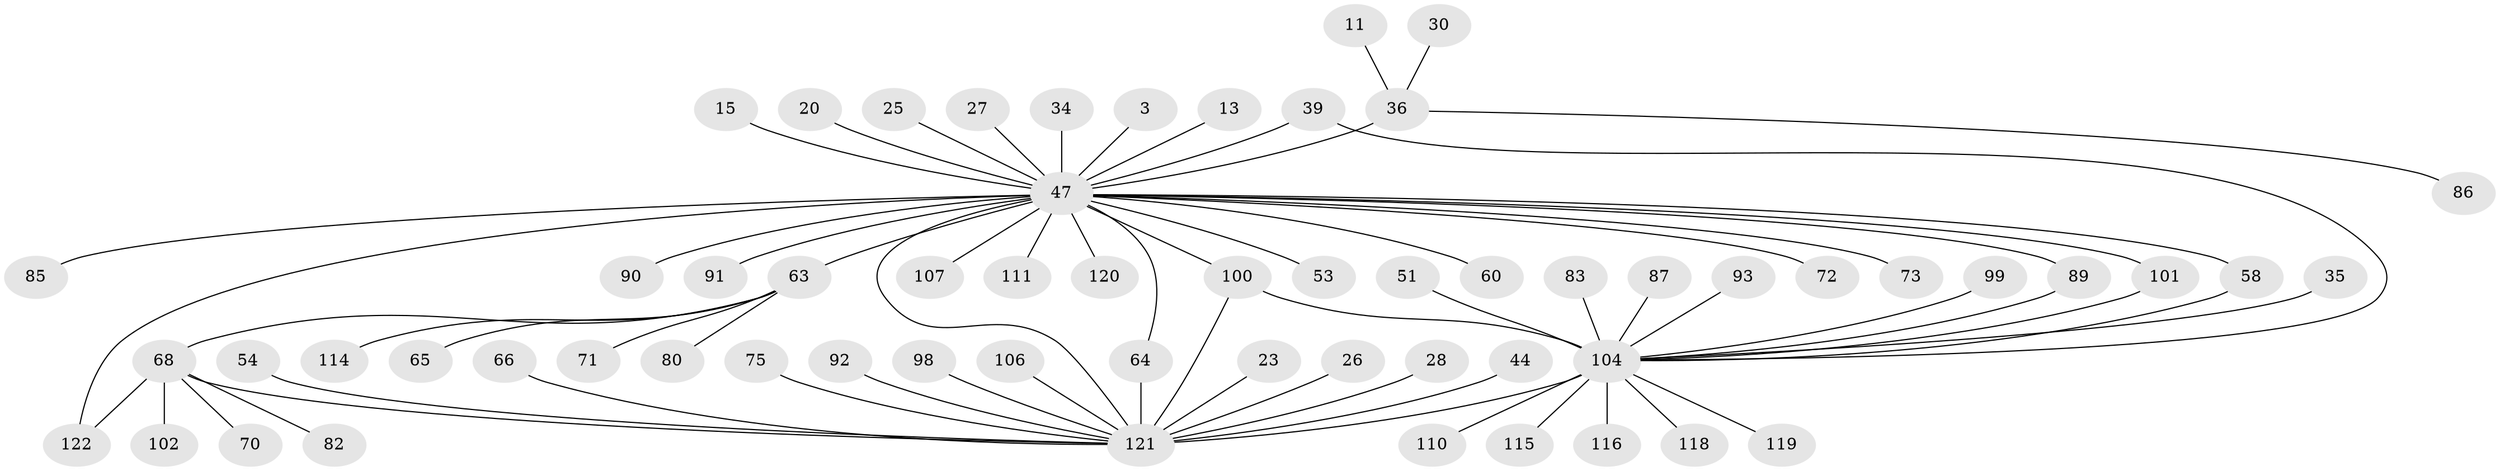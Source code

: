 // original degree distribution, {30: 0.00819672131147541, 4: 0.09016393442622951, 1: 0.5327868852459017, 9: 0.02459016393442623, 5: 0.05737704918032787, 11: 0.00819672131147541, 7: 0.00819672131147541, 2: 0.1721311475409836, 3: 0.09016393442622951, 6: 0.00819672131147541}
// Generated by graph-tools (version 1.1) at 2025/47/03/09/25 04:47:21]
// undirected, 61 vertices, 69 edges
graph export_dot {
graph [start="1"]
  node [color=gray90,style=filled];
  3;
  11;
  13;
  15;
  20;
  23;
  25;
  26;
  27;
  28;
  30;
  34;
  35;
  36 [super="+10"];
  39;
  44;
  47 [super="+42+1"];
  51;
  53;
  54;
  58;
  60;
  63 [super="+62"];
  64 [super="+21"];
  65;
  66;
  68 [super="+41"];
  70;
  71;
  72;
  73 [super="+14"];
  75;
  80;
  82;
  83;
  85;
  86;
  87;
  89;
  90;
  91;
  92;
  93 [super="+55"];
  98;
  99;
  100 [super="+67+43"];
  101 [super="+69"];
  102;
  104 [super="+6+96+16+88"];
  106 [super="+105"];
  107;
  110;
  111;
  114;
  115;
  116;
  118;
  119;
  120;
  121 [super="+57+37+46+117+103+59"];
  122 [super="+32+76+79"];
  3 -- 47;
  11 -- 36;
  13 -- 47;
  15 -- 47;
  20 -- 47;
  23 -- 121;
  25 -- 47;
  26 -- 121;
  27 -- 47;
  28 -- 121;
  30 -- 36;
  34 -- 47;
  35 -- 104;
  36 -- 86;
  36 -- 47 [weight=3];
  39 -- 104;
  39 -- 47;
  44 -- 121;
  47 -- 63 [weight=5];
  47 -- 107;
  47 -- 85;
  47 -- 89;
  47 -- 90;
  47 -- 64;
  47 -- 72;
  47 -- 73;
  47 -- 91;
  47 -- 100 [weight=3];
  47 -- 101;
  47 -- 122;
  47 -- 111;
  47 -- 53;
  47 -- 120;
  47 -- 121 [weight=3];
  47 -- 58;
  47 -- 60;
  51 -- 104;
  54 -- 121;
  58 -- 104;
  63 -- 80;
  63 -- 65;
  63 -- 68 [weight=2];
  63 -- 71;
  63 -- 114;
  64 -- 121;
  66 -- 121;
  68 -- 82;
  68 -- 70;
  68 -- 102;
  68 -- 122;
  68 -- 121;
  75 -- 121;
  83 -- 104;
  87 -- 104;
  89 -- 104;
  92 -- 121;
  93 -- 104;
  98 -- 121;
  99 -- 104;
  100 -- 104 [weight=4];
  100 -- 121;
  101 -- 104;
  104 -- 119;
  104 -- 121 [weight=5];
  104 -- 116;
  104 -- 110;
  104 -- 115;
  104 -- 118;
  106 -- 121;
}
